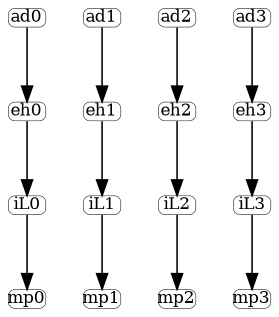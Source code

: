 digraph g {
 
#ratio=fill
#splines=spline
#overlap=scale
#penwidth=0.1

node [shape="rectangle",
      style="rounded",
      #fixedsize=true,
      width=0.25,
      height=0.12
      fixedsize=true
      #color="black", 
      #fillcolor="#eeeeee",
      #style="filled,solid",
      fontsize=8
      #,label=""
      ,penwidth=0.25
      ]

edge [#arrowhead="empty",
      arrowsize=0.75
      ,      penwidth=0.75
      , style = "bold"
]

ad0 [pos="0,100!"]
eh0 [pos="33,100!"]
iL0 [pos="66,100!"]
mp0 [pos="99,100!"]


ad1 [pos="0,80!"]
eh1 [pos="33,80!"]
iL1 [pos="66,80!"]
mp1 [pos="99,80!"]


ad2 [pos="0,60!"]
eh2 [pos="33,60!"]
iL2 [pos="66,60!"]
mp2 [pos="99,60!"]


ad3 [pos="0,40!"]
eh3 [pos="33,40!"]
iL3 [pos="66,40!"]
mp3 [pos="99,40!"]

ad0 -> eh0 -> iL0 -> mp0
ad1 -> eh1 -> iL1 -> mp1
ad2 -> eh2 -> iL2 -> mp2
ad3 -> eh3 -> iL3 -> mp3

}
